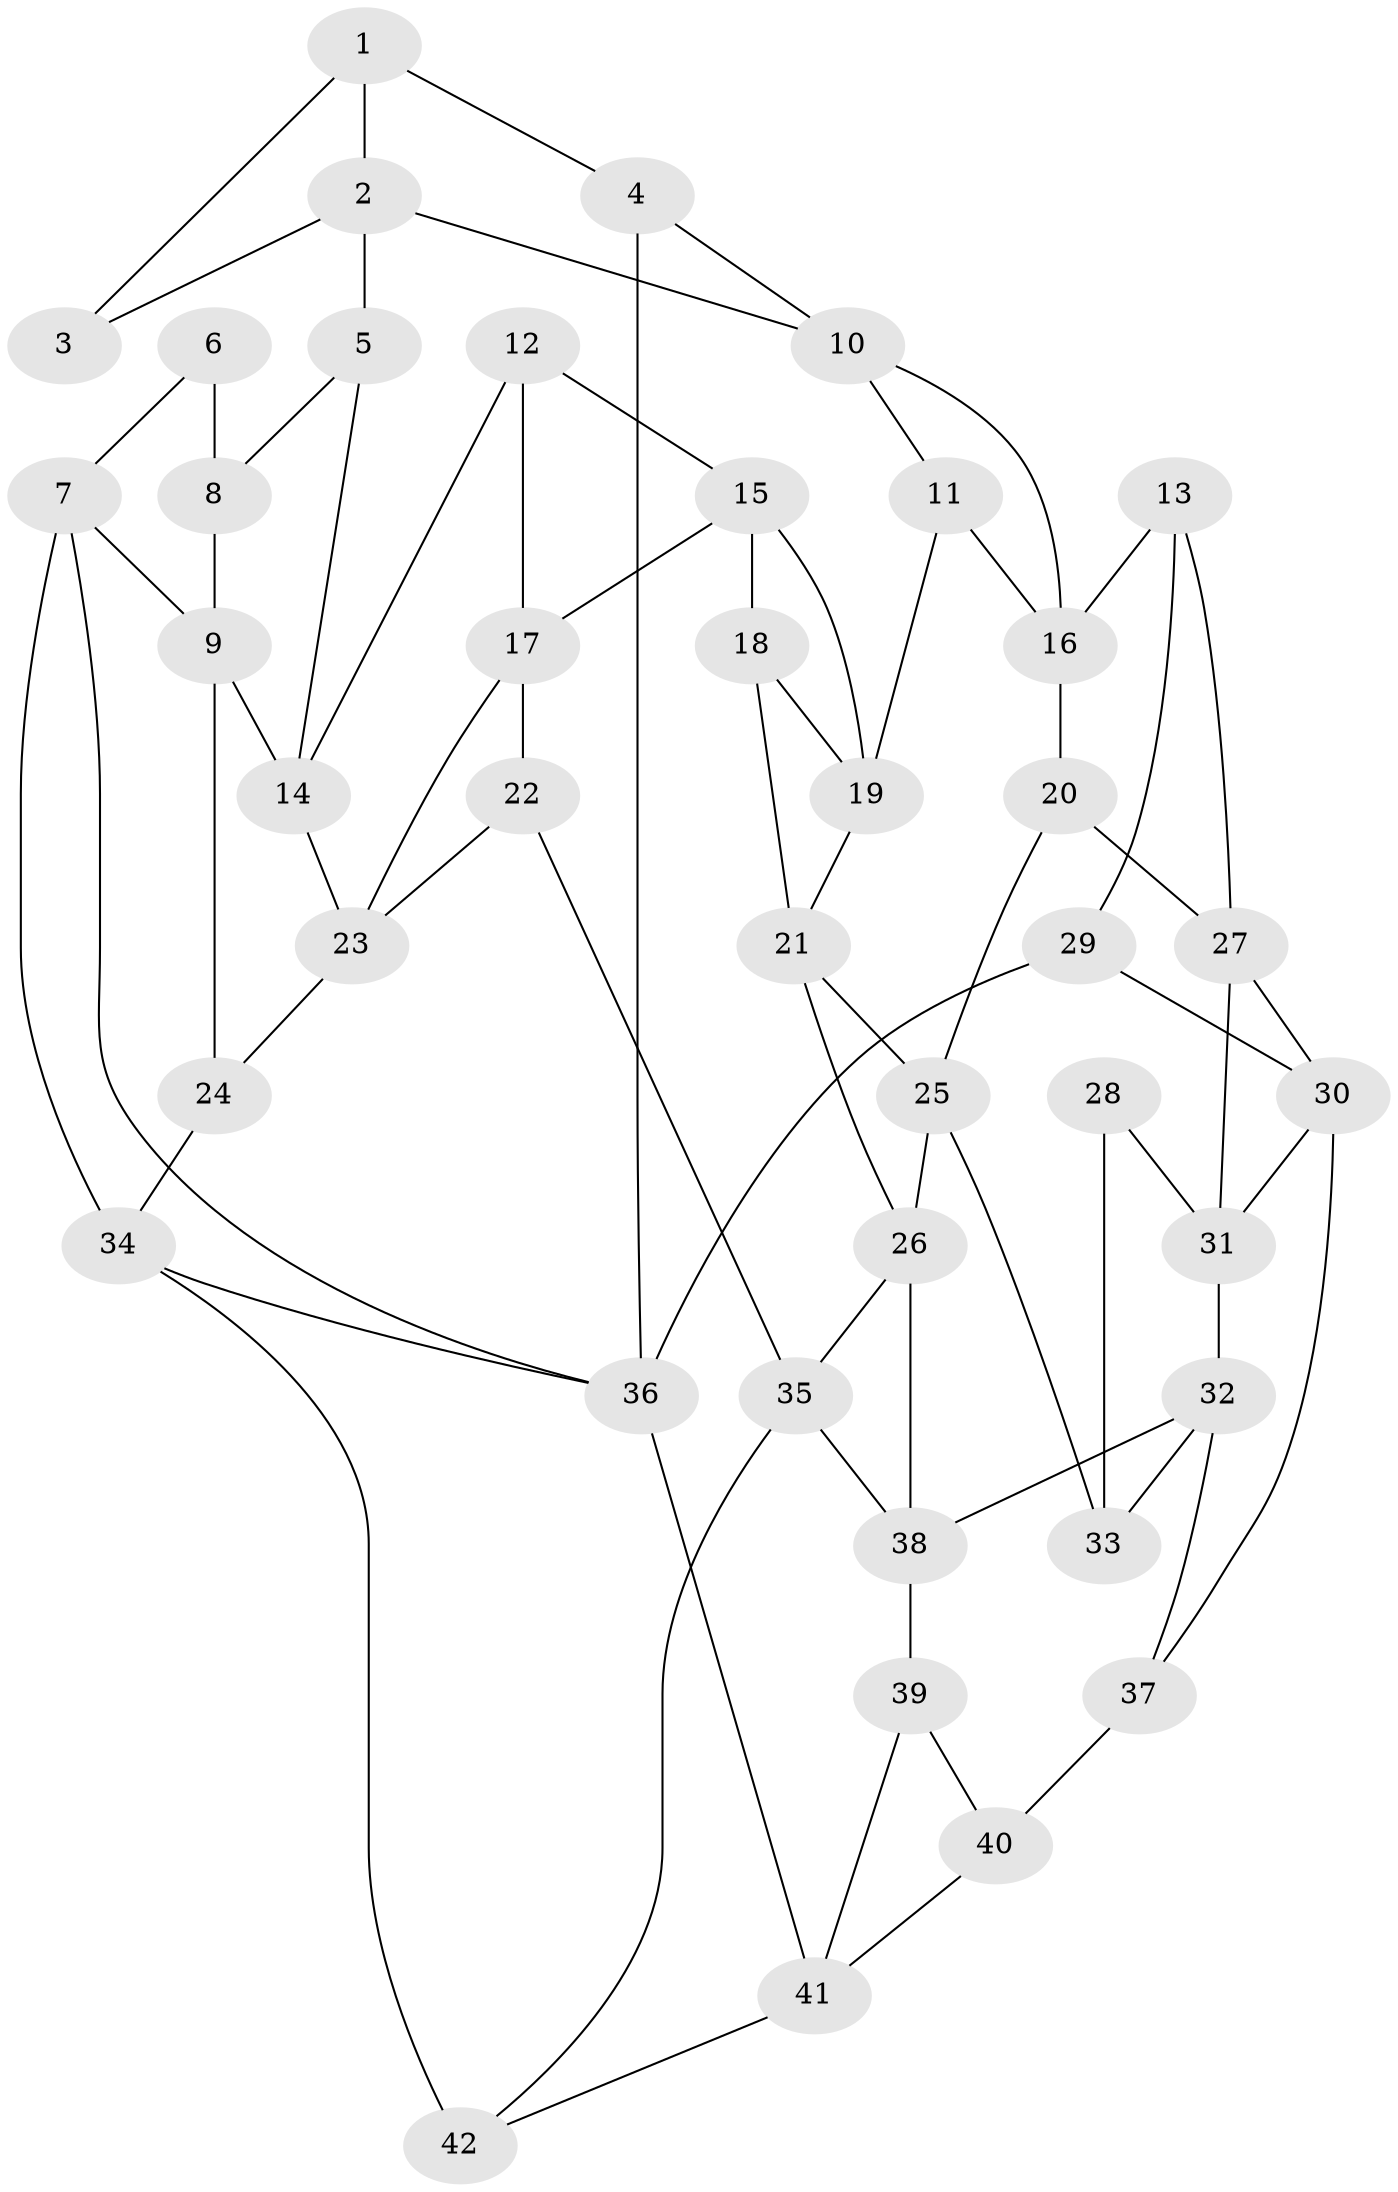 // original degree distribution, {3: 0.023809523809523808, 5: 0.5714285714285714, 4: 0.21428571428571427, 6: 0.19047619047619047}
// Generated by graph-tools (version 1.1) at 2025/45/03/06/25 01:45:11]
// undirected, 42 vertices, 73 edges
graph export_dot {
graph [start="1"]
  node [color=gray90,style=filled];
  1;
  2;
  3;
  4;
  5;
  6;
  7;
  8;
  9;
  10;
  11;
  12;
  13;
  14;
  15;
  16;
  17;
  18;
  19;
  20;
  21;
  22;
  23;
  24;
  25;
  26;
  27;
  28;
  29;
  30;
  31;
  32;
  33;
  34;
  35;
  36;
  37;
  38;
  39;
  40;
  41;
  42;
  1 -- 2 [weight=1.0];
  1 -- 3 [weight=1.0];
  1 -- 4 [weight=1.0];
  2 -- 3 [weight=1.0];
  2 -- 5 [weight=1.0];
  2 -- 10 [weight=1.0];
  4 -- 10 [weight=1.0];
  4 -- 36 [weight=1.0];
  5 -- 8 [weight=1.0];
  5 -- 14 [weight=1.0];
  6 -- 7 [weight=1.0];
  6 -- 8 [weight=2.0];
  7 -- 9 [weight=1.0];
  7 -- 34 [weight=1.0];
  7 -- 36 [weight=1.0];
  8 -- 9 [weight=1.0];
  9 -- 14 [weight=1.0];
  9 -- 24 [weight=1.0];
  10 -- 11 [weight=1.0];
  10 -- 16 [weight=1.0];
  11 -- 16 [weight=1.0];
  11 -- 19 [weight=1.0];
  12 -- 14 [weight=1.0];
  12 -- 15 [weight=1.0];
  12 -- 17 [weight=1.0];
  13 -- 16 [weight=1.0];
  13 -- 27 [weight=1.0];
  13 -- 29 [weight=1.0];
  14 -- 23 [weight=1.0];
  15 -- 17 [weight=1.0];
  15 -- 18 [weight=1.0];
  15 -- 19 [weight=1.0];
  16 -- 20 [weight=1.0];
  17 -- 22 [weight=1.0];
  17 -- 23 [weight=1.0];
  18 -- 19 [weight=1.0];
  18 -- 21 [weight=1.0];
  19 -- 21 [weight=1.0];
  20 -- 25 [weight=1.0];
  20 -- 27 [weight=1.0];
  21 -- 25 [weight=1.0];
  21 -- 26 [weight=1.0];
  22 -- 23 [weight=1.0];
  22 -- 35 [weight=1.0];
  23 -- 24 [weight=1.0];
  24 -- 34 [weight=1.0];
  25 -- 26 [weight=1.0];
  25 -- 33 [weight=1.0];
  26 -- 35 [weight=1.0];
  26 -- 38 [weight=1.0];
  27 -- 30 [weight=1.0];
  27 -- 31 [weight=1.0];
  28 -- 31 [weight=1.0];
  28 -- 33 [weight=2.0];
  29 -- 30 [weight=1.0];
  29 -- 36 [weight=2.0];
  30 -- 31 [weight=1.0];
  30 -- 37 [weight=1.0];
  31 -- 32 [weight=1.0];
  32 -- 33 [weight=1.0];
  32 -- 37 [weight=1.0];
  32 -- 38 [weight=1.0];
  34 -- 36 [weight=1.0];
  34 -- 42 [weight=2.0];
  35 -- 38 [weight=1.0];
  35 -- 42 [weight=1.0];
  36 -- 41 [weight=1.0];
  37 -- 40 [weight=2.0];
  38 -- 39 [weight=1.0];
  39 -- 40 [weight=1.0];
  39 -- 41 [weight=1.0];
  40 -- 41 [weight=1.0];
  41 -- 42 [weight=1.0];
}
